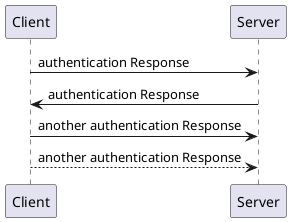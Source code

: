 @startuml
Client -> Server: authentication Response
Server -> Client: authentication Response
Client -> Server: another authentication Response
Server <-- Client: another authentication Response
@enduml